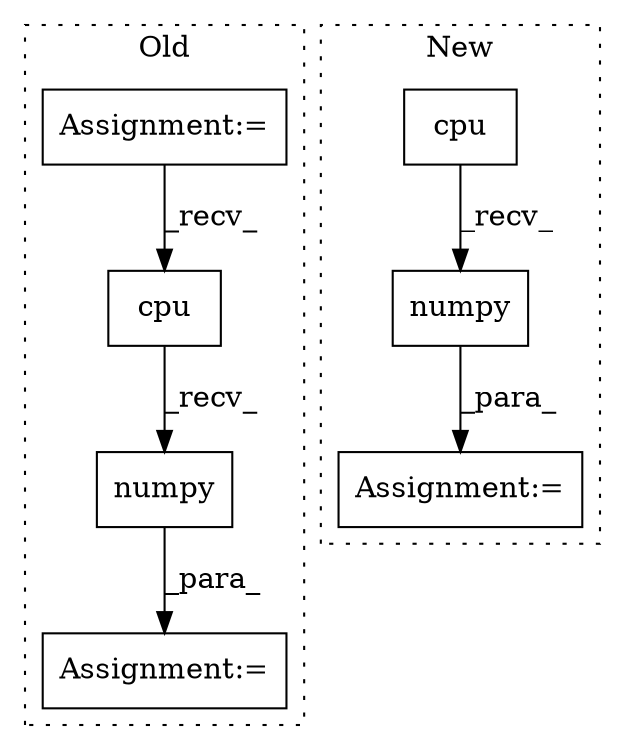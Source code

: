 digraph G {
subgraph cluster0 {
1 [label="numpy" a="32" s="2724" l="7" shape="box"];
4 [label="cpu" a="32" s="2718" l="5" shape="box"];
5 [label="Assignment:=" a="7" s="2706" l="1" shape="box"];
6 [label="Assignment:=" a="7" s="2574" l="5" shape="box"];
label = "Old";
style="dotted";
}
subgraph cluster1 {
2 [label="cpu" a="32" s="2374" l="5" shape="box"];
3 [label="numpy" a="32" s="2390" l="7" shape="box"];
7 [label="Assignment:=" a="7" s="2364" l="1" shape="box"];
label = "New";
style="dotted";
}
1 -> 5 [label="_para_"];
2 -> 3 [label="_recv_"];
3 -> 7 [label="_para_"];
4 -> 1 [label="_recv_"];
6 -> 4 [label="_recv_"];
}
